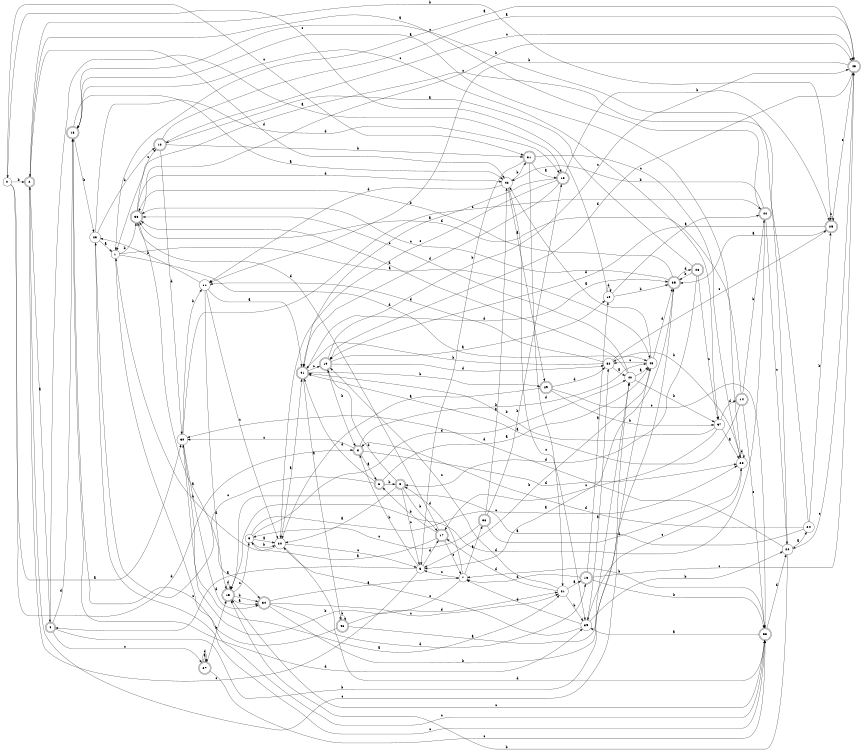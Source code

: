 digraph n38_8 {
__start0 [label="" shape="none"];

rankdir=LR;
size="8,5";

s0 [style="filled", color="black", fillcolor="white" shape="circle", label="0"];
s1 [style="filled", color="black", fillcolor="white" shape="circle", label="1"];
s2 [style="rounded,filled", color="black", fillcolor="white" shape="doublecircle", label="2"];
s3 [style="rounded,filled", color="black", fillcolor="white" shape="doublecircle", label="3"];
s4 [style="rounded,filled", color="black", fillcolor="white" shape="doublecircle", label="4"];
s5 [style="filled", color="black", fillcolor="white" shape="circle", label="5"];
s6 [style="rounded,filled", color="black", fillcolor="white" shape="doublecircle", label="6"];
s7 [style="filled", color="black", fillcolor="white" shape="circle", label="7"];
s8 [style="rounded,filled", color="black", fillcolor="white" shape="doublecircle", label="8"];
s9 [style="filled", color="black", fillcolor="white" shape="circle", label="9"];
s10 [style="filled", color="black", fillcolor="white" shape="circle", label="10"];
s11 [style="filled", color="black", fillcolor="white" shape="circle", label="11"];
s12 [style="rounded,filled", color="black", fillcolor="white" shape="doublecircle", label="12"];
s13 [style="rounded,filled", color="black", fillcolor="white" shape="doublecircle", label="13"];
s14 [style="rounded,filled", color="black", fillcolor="white" shape="doublecircle", label="14"];
s15 [style="rounded,filled", color="black", fillcolor="white" shape="doublecircle", label="15"];
s16 [style="rounded,filled", color="black", fillcolor="white" shape="doublecircle", label="16"];
s17 [style="rounded,filled", color="black", fillcolor="white" shape="doublecircle", label="17"];
s18 [style="rounded,filled", color="black", fillcolor="white" shape="doublecircle", label="18"];
s19 [style="rounded,filled", color="black", fillcolor="white" shape="doublecircle", label="19"];
s20 [style="filled", color="black", fillcolor="white" shape="circle", label="20"];
s21 [style="filled", color="black", fillcolor="white" shape="circle", label="21"];
s22 [style="filled", color="black", fillcolor="white" shape="circle", label="22"];
s23 [style="filled", color="black", fillcolor="white" shape="circle", label="23"];
s24 [style="filled", color="black", fillcolor="white" shape="circle", label="24"];
s25 [style="rounded,filled", color="black", fillcolor="white" shape="doublecircle", label="25"];
s26 [style="rounded,filled", color="black", fillcolor="white" shape="doublecircle", label="26"];
s27 [style="rounded,filled", color="black", fillcolor="white" shape="doublecircle", label="27"];
s28 [style="filled", color="black", fillcolor="white" shape="circle", label="28"];
s29 [style="rounded,filled", color="black", fillcolor="white" shape="doublecircle", label="29"];
s30 [style="filled", color="black", fillcolor="white" shape="circle", label="30"];
s31 [style="rounded,filled", color="black", fillcolor="white" shape="doublecircle", label="31"];
s32 [style="filled", color="black", fillcolor="white" shape="circle", label="32"];
s33 [style="rounded,filled", color="black", fillcolor="white" shape="doublecircle", label="33"];
s34 [style="rounded,filled", color="black", fillcolor="white" shape="doublecircle", label="34"];
s35 [style="rounded,filled", color="black", fillcolor="white" shape="doublecircle", label="35"];
s36 [style="rounded,filled", color="black", fillcolor="white" shape="doublecircle", label="36"];
s37 [style="filled", color="black", fillcolor="white" shape="circle", label="37"];
s38 [style="rounded,filled", color="black", fillcolor="white" shape="doublecircle", label="38"];
s39 [style="filled", color="black", fillcolor="white" shape="circle", label="39"];
s40 [style="filled", color="black", fillcolor="white" shape="circle", label="40"];
s41 [style="rounded,filled", color="black", fillcolor="white" shape="doublecircle", label="41"];
s42 [style="filled", color="black", fillcolor="white" shape="circle", label="42"];
s43 [style="filled", color="black", fillcolor="white" shape="circle", label="43"];
s44 [style="rounded,filled", color="black", fillcolor="white" shape="doublecircle", label="44"];
s45 [style="rounded,filled", color="black", fillcolor="white" shape="doublecircle", label="45"];
s46 [style="rounded,filled", color="black", fillcolor="white" shape="doublecircle", label="46"];
s0 -> s30 [label="a"];
s0 -> s2 [label="b"];
s0 -> s31 [label="c"];
s0 -> s8 [label="d"];
s1 -> s43 [label="a"];
s1 -> s33 [label="b"];
s1 -> s38 [label="c"];
s1 -> s43 [label="d"];
s2 -> s4 [label="a"];
s2 -> s25 [label="b"];
s2 -> s43 [label="c"];
s2 -> s42 [label="d"];
s3 -> s20 [label="a"];
s3 -> s17 [label="b"];
s3 -> s5 [label="c"];
s3 -> s19 [label="d"];
s4 -> s18 [label="a"];
s4 -> s40 [label="b"];
s4 -> s27 [label="c"];
s4 -> s16 [label="d"];
s5 -> s4 [label="a"];
s5 -> s8 [label="b"];
s5 -> s2 [label="c"];
s5 -> s17 [label="d"];
s6 -> s43 [label="a"];
s6 -> s3 [label="b"];
s6 -> s23 [label="c"];
s6 -> s41 [label="d"];
s7 -> s36 [label="a"];
s7 -> s30 [label="b"];
s7 -> s5 [label="c"];
s7 -> s3 [label="d"];
s8 -> s6 [label="a"];
s8 -> s43 [label="b"];
s8 -> s30 [label="c"];
s8 -> s28 [label="d"];
s9 -> s20 [label="a"];
s9 -> s20 [label="b"];
s9 -> s28 [label="c"];
s9 -> s40 [label="d"];
s10 -> s44 [label="a"];
s10 -> s35 [label="b"];
s10 -> s0 [label="c"];
s10 -> s10 [label="d"];
s11 -> s41 [label="a"];
s11 -> s23 [label="b"];
s11 -> s20 [label="c"];
s11 -> s15 [label="d"];
s12 -> s45 [label="a"];
s12 -> s31 [label="b"];
s12 -> s45 [label="c"];
s12 -> s30 [label="d"];
s13 -> s10 [label="a"];
s13 -> s38 [label="b"];
s13 -> s45 [label="c"];
s13 -> s7 [label="d"];
s14 -> s41 [label="a"];
s14 -> s44 [label="b"];
s14 -> s38 [label="c"];
s14 -> s33 [label="d"];
s15 -> s34 [label="a"];
s15 -> s34 [label="b"];
s15 -> s9 [label="c"];
s15 -> s15 [label="d"];
s16 -> s42 [label="a"];
s16 -> s23 [label="b"];
s16 -> s37 [label="c"];
s16 -> s39 [label="d"];
s17 -> s9 [label="a"];
s17 -> s6 [label="b"];
s17 -> s7 [label="c"];
s17 -> s33 [label="d"];
s18 -> s41 [label="a"];
s18 -> s25 [label="b"];
s18 -> s20 [label="c"];
s18 -> s41 [label="d"];
s19 -> s10 [label="a"];
s19 -> s8 [label="b"];
s19 -> s45 [label="c"];
s19 -> s32 [label="d"];
s20 -> s41 [label="a"];
s20 -> s1 [label="b"];
s20 -> s5 [label="c"];
s20 -> s38 [label="d"];
s21 -> s13 [label="a"];
s21 -> s39 [label="b"];
s21 -> s19 [label="c"];
s21 -> s17 [label="d"];
s22 -> s24 [label="a"];
s22 -> s15 [label="b"];
s22 -> s16 [label="c"];
s22 -> s30 [label="d"];
s23 -> s1 [label="a"];
s23 -> s12 [label="b"];
s23 -> s38 [label="c"];
s23 -> s18 [label="d"];
s24 -> s15 [label="a"];
s24 -> s25 [label="b"];
s24 -> s1 [label="c"];
s24 -> s8 [label="d"];
s25 -> s35 [label="a"];
s25 -> s25 [label="b"];
s25 -> s45 [label="c"];
s25 -> s19 [label="d"];
s26 -> s12 [label="a"];
s26 -> s35 [label="b"];
s26 -> s37 [label="c"];
s26 -> s3 [label="d"];
s27 -> s27 [label="a"];
s27 -> s15 [label="b"];
s27 -> s38 [label="c"];
s27 -> s27 [label="d"];
s28 -> s16 [label="a"];
s28 -> s32 [label="b"];
s28 -> s39 [label="c"];
s28 -> s28 [label="d"];
s29 -> s20 [label="a"];
s29 -> s37 [label="b"];
s29 -> s38 [label="c"];
s29 -> s32 [label="d"];
s30 -> s21 [label="a"];
s30 -> s11 [label="b"];
s30 -> s44 [label="c"];
s30 -> s34 [label="d"];
s31 -> s18 [label="a"];
s31 -> s5 [label="b"];
s31 -> s28 [label="c"];
s31 -> s21 [label="d"];
s32 -> s40 [label="a"];
s32 -> s41 [label="b"];
s32 -> s25 [label="c"];
s32 -> s11 [label="d"];
s33 -> s34 [label="a"];
s33 -> s45 [label="b"];
s33 -> s12 [label="c"];
s33 -> s42 [label="d"];
s34 -> s7 [label="a"];
s34 -> s35 [label="b"];
s34 -> s21 [label="c"];
s34 -> s13 [label="d"];
s35 -> s5 [label="a"];
s35 -> s33 [label="b"];
s35 -> s33 [label="c"];
s35 -> s26 [label="d"];
s36 -> s42 [label="a"];
s36 -> s18 [label="b"];
s36 -> s9 [label="c"];
s36 -> s28 [label="d"];
s37 -> s28 [label="a"];
s37 -> s41 [label="b"];
s37 -> s17 [label="c"];
s37 -> s14 [label="d"];
s38 -> s39 [label="a"];
s38 -> s7 [label="b"];
s38 -> s15 [label="c"];
s38 -> s22 [label="d"];
s39 -> s32 [label="a"];
s39 -> s22 [label="b"];
s39 -> s20 [label="c"];
s39 -> s7 [label="d"];
s40 -> s43 [label="a"];
s40 -> s37 [label="b"];
s40 -> s33 [label="c"];
s40 -> s33 [label="d"];
s41 -> s46 [label="a"];
s41 -> s29 [label="b"];
s41 -> s19 [label="c"];
s41 -> s35 [label="d"];
s42 -> s29 [label="a"];
s42 -> s31 [label="b"];
s42 -> s39 [label="c"];
s42 -> s11 [label="d"];
s43 -> s42 [label="a"];
s43 -> s5 [label="b"];
s43 -> s32 [label="c"];
s43 -> s35 [label="d"];
s44 -> s2 [label="a"];
s44 -> s42 [label="b"];
s44 -> s22 [label="c"];
s44 -> s15 [label="d"];
s45 -> s1 [label="a"];
s45 -> s11 [label="b"];
s45 -> s22 [label="c"];
s45 -> s19 [label="d"];
s46 -> s40 [label="a"];
s46 -> s46 [label="b"];
s46 -> s16 [label="c"];
s46 -> s21 [label="d"];

}